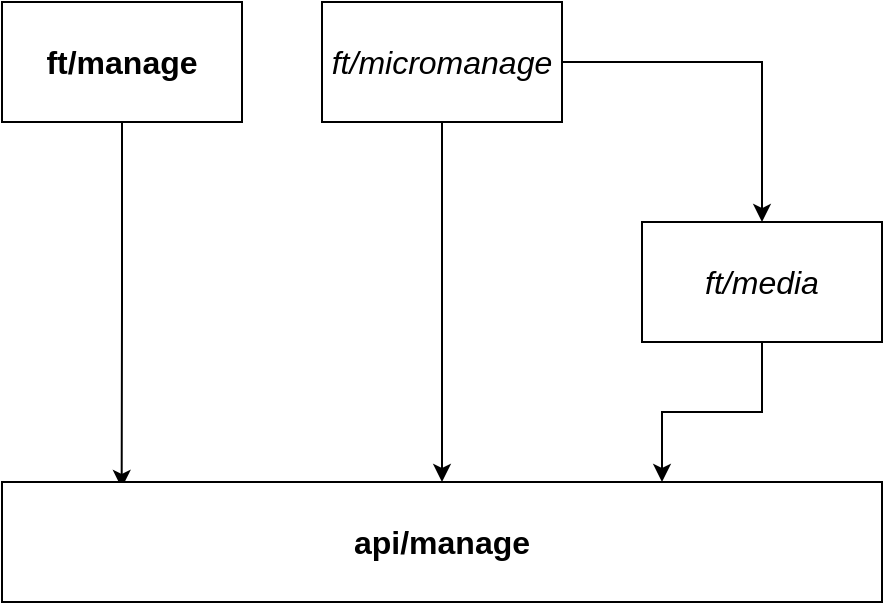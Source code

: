 <mxfile version="21.6.1" type="github">
  <diagram name="第 1 页" id="TDs4_SK8tRdgJXQ4Id_C">
    <mxGraphModel dx="1434" dy="756" grid="1" gridSize="10" guides="1" tooltips="1" connect="1" arrows="1" fold="1" page="1" pageScale="1" pageWidth="827" pageHeight="1169" math="0" shadow="0">
      <root>
        <mxCell id="0" />
        <mxCell id="1" parent="0" />
        <mxCell id="wWwx-gsGzA4LSVtqhwb6-5" style="edgeStyle=orthogonalEdgeStyle;rounded=0;orthogonalLoop=1;jettySize=auto;html=1;entryX=0.136;entryY=0.05;entryDx=0;entryDy=0;entryPerimeter=0;" edge="1" parent="1" source="wWwx-gsGzA4LSVtqhwb6-1" target="wWwx-gsGzA4LSVtqhwb6-4">
          <mxGeometry relative="1" as="geometry" />
        </mxCell>
        <mxCell id="wWwx-gsGzA4LSVtqhwb6-1" value="ft/manage" style="rounded=0;whiteSpace=wrap;html=1;fontSize=16;fontStyle=1" vertex="1" parent="1">
          <mxGeometry x="80" y="180" width="120" height="60" as="geometry" />
        </mxCell>
        <mxCell id="wWwx-gsGzA4LSVtqhwb6-6" style="edgeStyle=orthogonalEdgeStyle;rounded=0;orthogonalLoop=1;jettySize=auto;html=1;" edge="1" parent="1" source="wWwx-gsGzA4LSVtqhwb6-2" target="wWwx-gsGzA4LSVtqhwb6-4">
          <mxGeometry relative="1" as="geometry" />
        </mxCell>
        <mxCell id="wWwx-gsGzA4LSVtqhwb6-7" style="edgeStyle=orthogonalEdgeStyle;rounded=0;orthogonalLoop=1;jettySize=auto;html=1;" edge="1" parent="1" source="wWwx-gsGzA4LSVtqhwb6-2" target="wWwx-gsGzA4LSVtqhwb6-3">
          <mxGeometry relative="1" as="geometry" />
        </mxCell>
        <mxCell id="wWwx-gsGzA4LSVtqhwb6-2" value="ft/micromanage" style="rounded=0;whiteSpace=wrap;html=1;fontSize=16;fontStyle=2" vertex="1" parent="1">
          <mxGeometry x="240" y="180" width="120" height="60" as="geometry" />
        </mxCell>
        <mxCell id="wWwx-gsGzA4LSVtqhwb6-10" style="edgeStyle=orthogonalEdgeStyle;rounded=0;orthogonalLoop=1;jettySize=auto;html=1;entryX=0.75;entryY=0;entryDx=0;entryDy=0;" edge="1" parent="1" source="wWwx-gsGzA4LSVtqhwb6-3" target="wWwx-gsGzA4LSVtqhwb6-4">
          <mxGeometry relative="1" as="geometry" />
        </mxCell>
        <mxCell id="wWwx-gsGzA4LSVtqhwb6-3" value="ft/media" style="rounded=0;whiteSpace=wrap;html=1;fontSize=16;fontStyle=2" vertex="1" parent="1">
          <mxGeometry x="400" y="290" width="120" height="60" as="geometry" />
        </mxCell>
        <mxCell id="wWwx-gsGzA4LSVtqhwb6-4" value="api/manage" style="rounded=0;whiteSpace=wrap;html=1;fontSize=16;fontStyle=1" vertex="1" parent="1">
          <mxGeometry x="80" y="420" width="440" height="60" as="geometry" />
        </mxCell>
      </root>
    </mxGraphModel>
  </diagram>
</mxfile>
